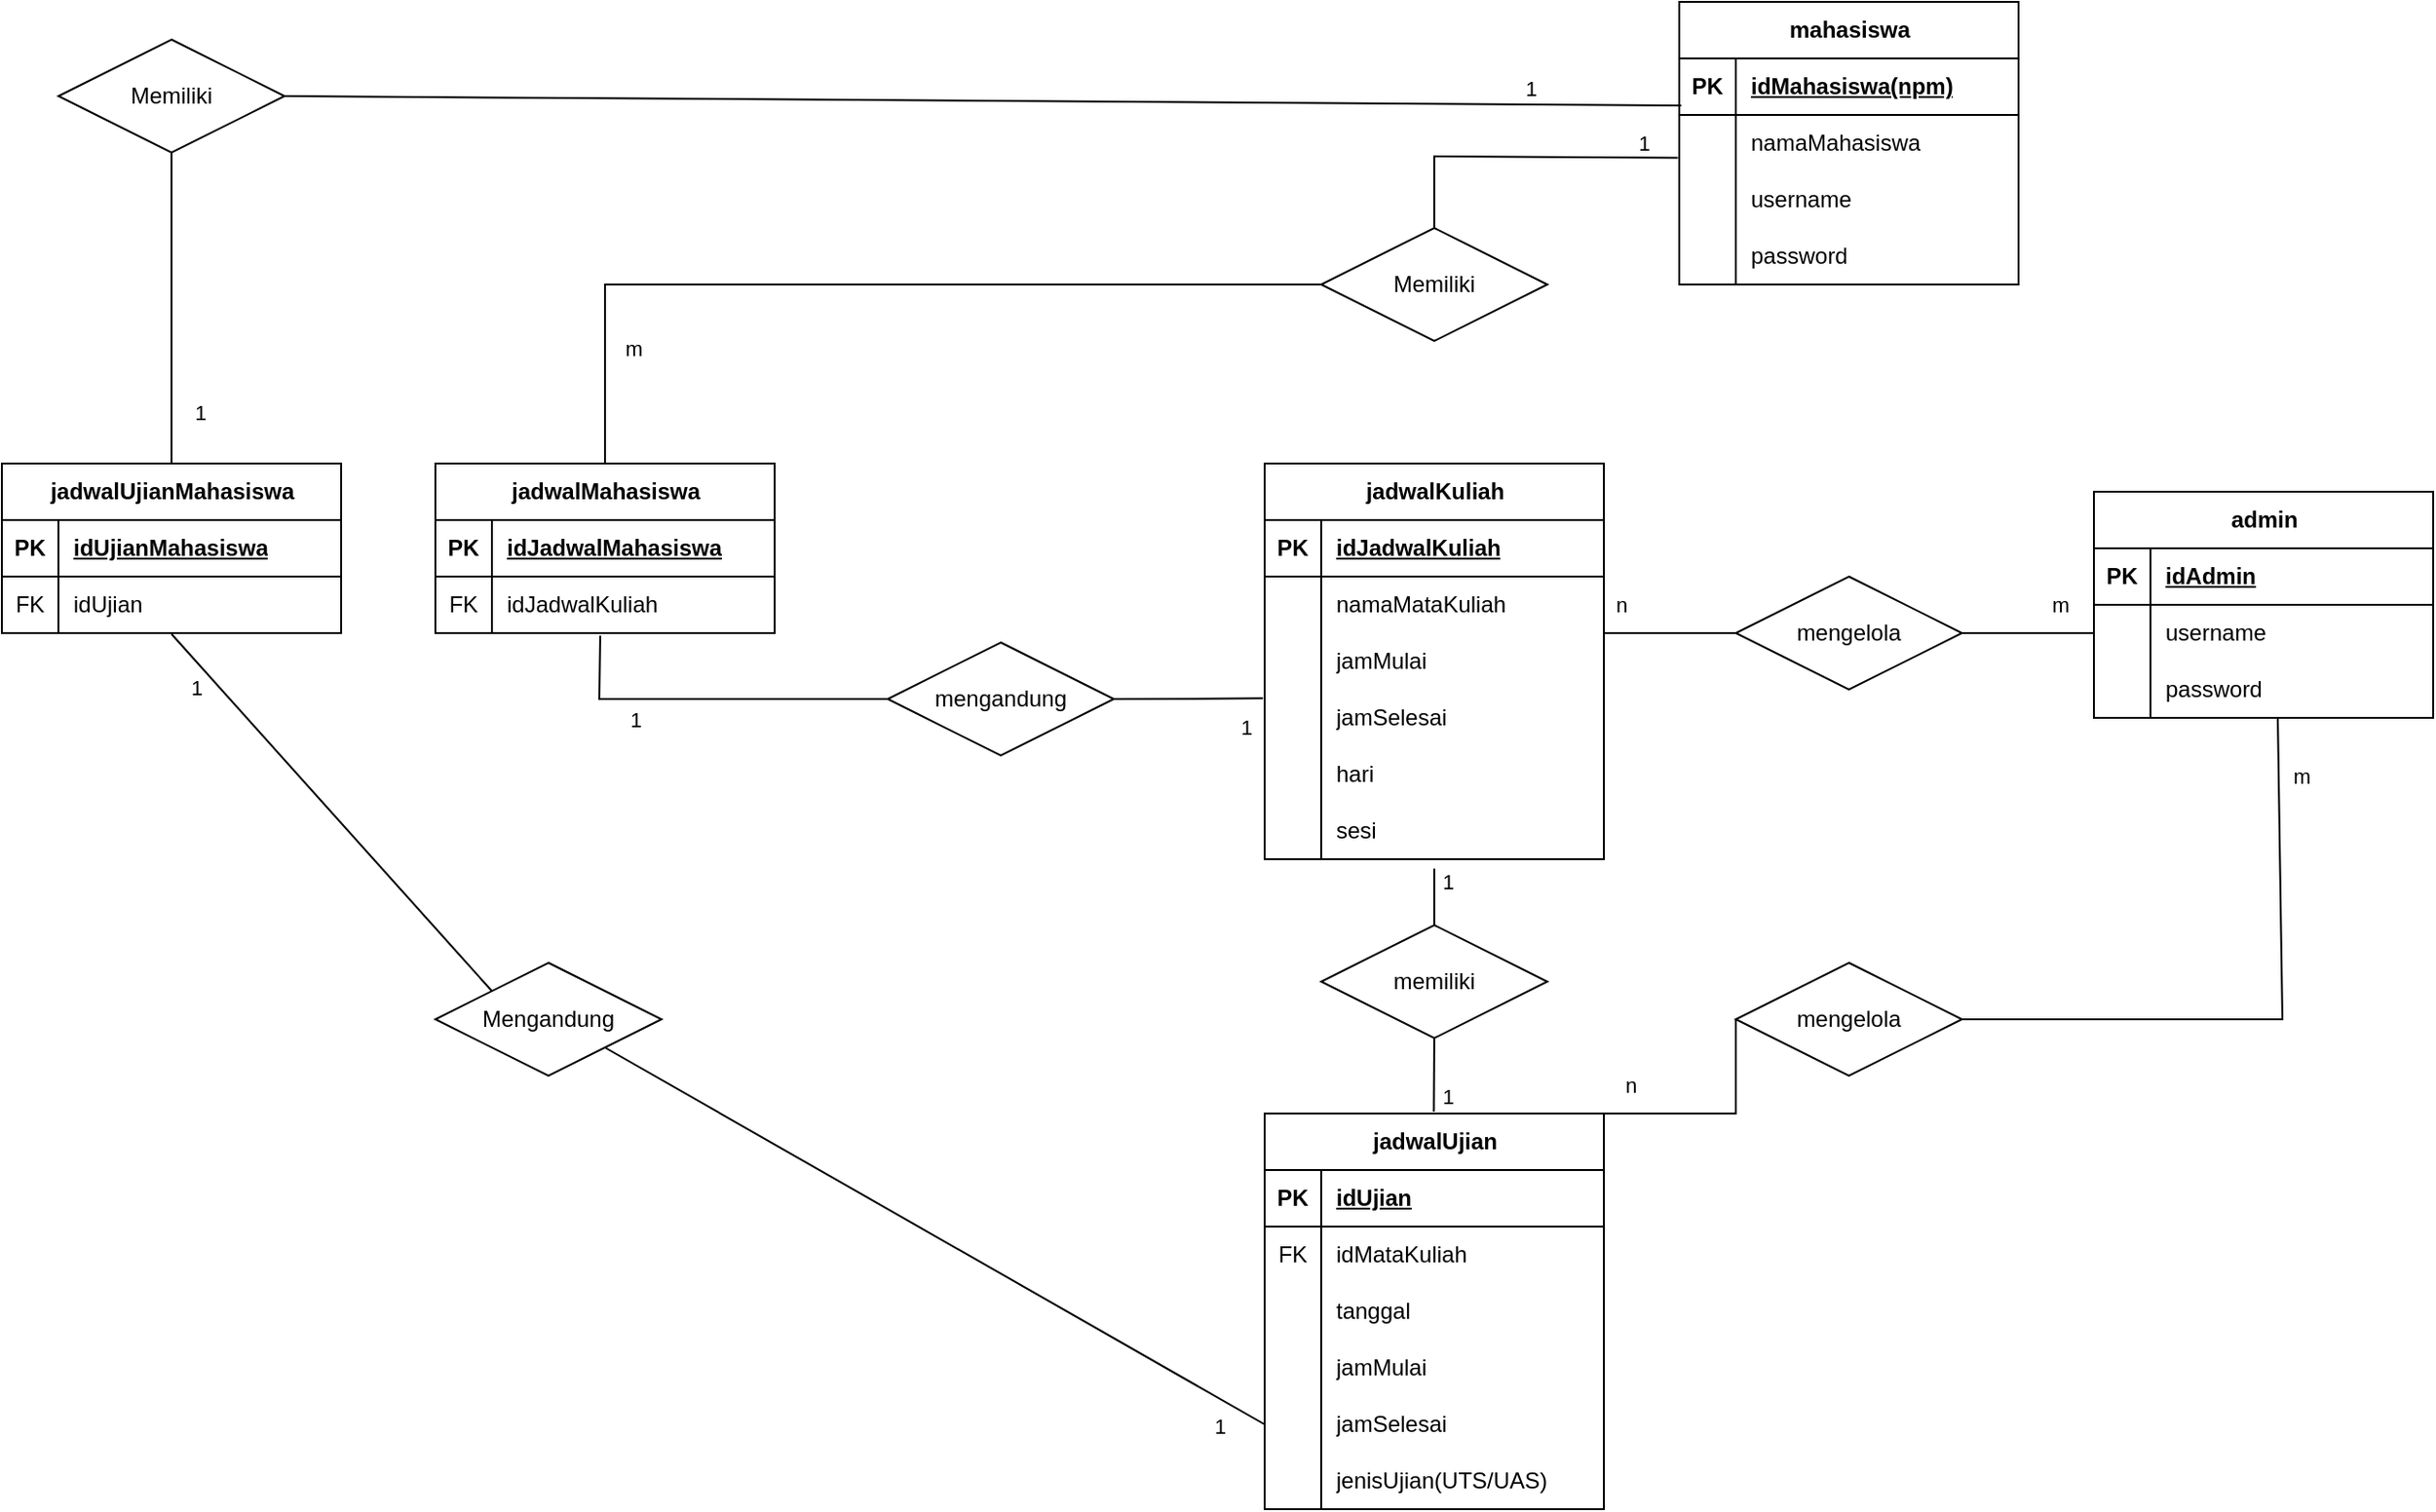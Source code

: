 <mxfile version="22.1.5" type="device">
  <diagram id="R2lEEEUBdFMjLlhIrx00" name="Page-1">
    <mxGraphModel dx="2284" dy="1882" grid="1" gridSize="10" guides="1" tooltips="1" connect="1" arrows="1" fold="1" page="1" pageScale="1" pageWidth="850" pageHeight="1100" math="0" shadow="0" extFonts="Permanent Marker^https://fonts.googleapis.com/css?family=Permanent+Marker">
      <root>
        <mxCell id="0" />
        <mxCell id="1" parent="0" />
        <mxCell id="jP7udpV0xW4ac02a_OzL-17" value="jadwalKuliah" style="shape=table;startSize=30;container=1;collapsible=1;childLayout=tableLayout;fixedRows=1;rowLines=0;fontStyle=1;align=center;resizeLast=1;html=1;" parent="1" vertex="1">
          <mxGeometry x="40" y="165" width="180" height="210" as="geometry" />
        </mxCell>
        <mxCell id="jP7udpV0xW4ac02a_OzL-18" value="" style="shape=tableRow;horizontal=0;startSize=0;swimlaneHead=0;swimlaneBody=0;fillColor=none;collapsible=0;dropTarget=0;points=[[0,0.5],[1,0.5]];portConstraint=eastwest;top=0;left=0;right=0;bottom=1;" parent="jP7udpV0xW4ac02a_OzL-17" vertex="1">
          <mxGeometry y="30" width="180" height="30" as="geometry" />
        </mxCell>
        <mxCell id="jP7udpV0xW4ac02a_OzL-19" value="PK" style="shape=partialRectangle;connectable=0;fillColor=none;top=0;left=0;bottom=0;right=0;fontStyle=1;overflow=hidden;whiteSpace=wrap;html=1;" parent="jP7udpV0xW4ac02a_OzL-18" vertex="1">
          <mxGeometry width="30" height="30" as="geometry">
            <mxRectangle width="30" height="30" as="alternateBounds" />
          </mxGeometry>
        </mxCell>
        <mxCell id="jP7udpV0xW4ac02a_OzL-20" value="idJadwalKuliah" style="shape=partialRectangle;connectable=0;fillColor=none;top=0;left=0;bottom=0;right=0;align=left;spacingLeft=6;fontStyle=5;overflow=hidden;whiteSpace=wrap;html=1;" parent="jP7udpV0xW4ac02a_OzL-18" vertex="1">
          <mxGeometry x="30" width="150" height="30" as="geometry">
            <mxRectangle width="150" height="30" as="alternateBounds" />
          </mxGeometry>
        </mxCell>
        <mxCell id="jP7udpV0xW4ac02a_OzL-21" value="" style="shape=tableRow;horizontal=0;startSize=0;swimlaneHead=0;swimlaneBody=0;fillColor=none;collapsible=0;dropTarget=0;points=[[0,0.5],[1,0.5]];portConstraint=eastwest;top=0;left=0;right=0;bottom=0;" parent="jP7udpV0xW4ac02a_OzL-17" vertex="1">
          <mxGeometry y="60" width="180" height="30" as="geometry" />
        </mxCell>
        <mxCell id="jP7udpV0xW4ac02a_OzL-22" value="" style="shape=partialRectangle;connectable=0;fillColor=none;top=0;left=0;bottom=0;right=0;editable=1;overflow=hidden;whiteSpace=wrap;html=1;" parent="jP7udpV0xW4ac02a_OzL-21" vertex="1">
          <mxGeometry width="30" height="30" as="geometry">
            <mxRectangle width="30" height="30" as="alternateBounds" />
          </mxGeometry>
        </mxCell>
        <mxCell id="jP7udpV0xW4ac02a_OzL-23" value="namaMataKuliah" style="shape=partialRectangle;connectable=0;fillColor=none;top=0;left=0;bottom=0;right=0;align=left;spacingLeft=6;overflow=hidden;whiteSpace=wrap;html=1;" parent="jP7udpV0xW4ac02a_OzL-21" vertex="1">
          <mxGeometry x="30" width="150" height="30" as="geometry">
            <mxRectangle width="150" height="30" as="alternateBounds" />
          </mxGeometry>
        </mxCell>
        <mxCell id="lILJXdgEnYDI8Zi-3-hv-6" style="shape=tableRow;horizontal=0;startSize=0;swimlaneHead=0;swimlaneBody=0;fillColor=none;collapsible=0;dropTarget=0;points=[[0,0.5],[1,0.5]];portConstraint=eastwest;top=0;left=0;right=0;bottom=0;" parent="jP7udpV0xW4ac02a_OzL-17" vertex="1">
          <mxGeometry y="90" width="180" height="30" as="geometry" />
        </mxCell>
        <mxCell id="lILJXdgEnYDI8Zi-3-hv-7" style="shape=partialRectangle;connectable=0;fillColor=none;top=0;left=0;bottom=0;right=0;editable=1;overflow=hidden;whiteSpace=wrap;html=1;" parent="lILJXdgEnYDI8Zi-3-hv-6" vertex="1">
          <mxGeometry width="30" height="30" as="geometry">
            <mxRectangle width="30" height="30" as="alternateBounds" />
          </mxGeometry>
        </mxCell>
        <mxCell id="lILJXdgEnYDI8Zi-3-hv-8" value="jamMulai" style="shape=partialRectangle;connectable=0;fillColor=none;top=0;left=0;bottom=0;right=0;align=left;spacingLeft=6;overflow=hidden;whiteSpace=wrap;html=1;" parent="lILJXdgEnYDI8Zi-3-hv-6" vertex="1">
          <mxGeometry x="30" width="150" height="30" as="geometry">
            <mxRectangle width="150" height="30" as="alternateBounds" />
          </mxGeometry>
        </mxCell>
        <mxCell id="jP7udpV0xW4ac02a_OzL-24" value="" style="shape=tableRow;horizontal=0;startSize=0;swimlaneHead=0;swimlaneBody=0;fillColor=none;collapsible=0;dropTarget=0;points=[[0,0.5],[1,0.5]];portConstraint=eastwest;top=0;left=0;right=0;bottom=0;" parent="jP7udpV0xW4ac02a_OzL-17" vertex="1">
          <mxGeometry y="120" width="180" height="30" as="geometry" />
        </mxCell>
        <mxCell id="jP7udpV0xW4ac02a_OzL-25" value="" style="shape=partialRectangle;connectable=0;fillColor=none;top=0;left=0;bottom=0;right=0;editable=1;overflow=hidden;whiteSpace=wrap;html=1;" parent="jP7udpV0xW4ac02a_OzL-24" vertex="1">
          <mxGeometry width="30" height="30" as="geometry">
            <mxRectangle width="30" height="30" as="alternateBounds" />
          </mxGeometry>
        </mxCell>
        <mxCell id="jP7udpV0xW4ac02a_OzL-26" value="jamSelesai" style="shape=partialRectangle;connectable=0;fillColor=none;top=0;left=0;bottom=0;right=0;align=left;spacingLeft=6;overflow=hidden;whiteSpace=wrap;html=1;" parent="jP7udpV0xW4ac02a_OzL-24" vertex="1">
          <mxGeometry x="30" width="150" height="30" as="geometry">
            <mxRectangle width="150" height="30" as="alternateBounds" />
          </mxGeometry>
        </mxCell>
        <mxCell id="jP7udpV0xW4ac02a_OzL-27" value="" style="shape=tableRow;horizontal=0;startSize=0;swimlaneHead=0;swimlaneBody=0;fillColor=none;collapsible=0;dropTarget=0;points=[[0,0.5],[1,0.5]];portConstraint=eastwest;top=0;left=0;right=0;bottom=0;" parent="jP7udpV0xW4ac02a_OzL-17" vertex="1">
          <mxGeometry y="150" width="180" height="30" as="geometry" />
        </mxCell>
        <mxCell id="jP7udpV0xW4ac02a_OzL-28" value="" style="shape=partialRectangle;connectable=0;fillColor=none;top=0;left=0;bottom=0;right=0;editable=1;overflow=hidden;whiteSpace=wrap;html=1;" parent="jP7udpV0xW4ac02a_OzL-27" vertex="1">
          <mxGeometry width="30" height="30" as="geometry">
            <mxRectangle width="30" height="30" as="alternateBounds" />
          </mxGeometry>
        </mxCell>
        <mxCell id="jP7udpV0xW4ac02a_OzL-29" value="hari" style="shape=partialRectangle;connectable=0;fillColor=none;top=0;left=0;bottom=0;right=0;align=left;spacingLeft=6;overflow=hidden;whiteSpace=wrap;html=1;" parent="jP7udpV0xW4ac02a_OzL-27" vertex="1">
          <mxGeometry x="30" width="150" height="30" as="geometry">
            <mxRectangle width="150" height="30" as="alternateBounds" />
          </mxGeometry>
        </mxCell>
        <mxCell id="jP7udpV0xW4ac02a_OzL-30" style="shape=tableRow;horizontal=0;startSize=0;swimlaneHead=0;swimlaneBody=0;fillColor=none;collapsible=0;dropTarget=0;points=[[0,0.5],[1,0.5]];portConstraint=eastwest;top=0;left=0;right=0;bottom=0;" parent="jP7udpV0xW4ac02a_OzL-17" vertex="1">
          <mxGeometry y="180" width="180" height="30" as="geometry" />
        </mxCell>
        <mxCell id="jP7udpV0xW4ac02a_OzL-31" style="shape=partialRectangle;connectable=0;fillColor=none;top=0;left=0;bottom=0;right=0;editable=1;overflow=hidden;whiteSpace=wrap;html=1;" parent="jP7udpV0xW4ac02a_OzL-30" vertex="1">
          <mxGeometry width="30" height="30" as="geometry">
            <mxRectangle width="30" height="30" as="alternateBounds" />
          </mxGeometry>
        </mxCell>
        <mxCell id="jP7udpV0xW4ac02a_OzL-32" value="sesi" style="shape=partialRectangle;connectable=0;fillColor=none;top=0;left=0;bottom=0;right=0;align=left;spacingLeft=6;overflow=hidden;whiteSpace=wrap;html=1;" parent="jP7udpV0xW4ac02a_OzL-30" vertex="1">
          <mxGeometry x="30" width="150" height="30" as="geometry">
            <mxRectangle width="150" height="30" as="alternateBounds" />
          </mxGeometry>
        </mxCell>
        <mxCell id="jP7udpV0xW4ac02a_OzL-33" value="jadwalUjian" style="shape=table;startSize=30;container=1;collapsible=1;childLayout=tableLayout;fixedRows=1;rowLines=0;fontStyle=1;align=center;resizeLast=1;html=1;" parent="1" vertex="1">
          <mxGeometry x="40" y="510" width="180" height="210" as="geometry" />
        </mxCell>
        <mxCell id="jP7udpV0xW4ac02a_OzL-34" value="" style="shape=tableRow;horizontal=0;startSize=0;swimlaneHead=0;swimlaneBody=0;fillColor=none;collapsible=0;dropTarget=0;points=[[0,0.5],[1,0.5]];portConstraint=eastwest;top=0;left=0;right=0;bottom=1;" parent="jP7udpV0xW4ac02a_OzL-33" vertex="1">
          <mxGeometry y="30" width="180" height="30" as="geometry" />
        </mxCell>
        <mxCell id="jP7udpV0xW4ac02a_OzL-35" value="PK" style="shape=partialRectangle;connectable=0;fillColor=none;top=0;left=0;bottom=0;right=0;fontStyle=1;overflow=hidden;whiteSpace=wrap;html=1;" parent="jP7udpV0xW4ac02a_OzL-34" vertex="1">
          <mxGeometry width="30" height="30" as="geometry">
            <mxRectangle width="30" height="30" as="alternateBounds" />
          </mxGeometry>
        </mxCell>
        <mxCell id="jP7udpV0xW4ac02a_OzL-36" value="idUjian" style="shape=partialRectangle;connectable=0;fillColor=none;top=0;left=0;bottom=0;right=0;align=left;spacingLeft=6;fontStyle=5;overflow=hidden;whiteSpace=wrap;html=1;" parent="jP7udpV0xW4ac02a_OzL-34" vertex="1">
          <mxGeometry x="30" width="150" height="30" as="geometry">
            <mxRectangle width="150" height="30" as="alternateBounds" />
          </mxGeometry>
        </mxCell>
        <mxCell id="jP7udpV0xW4ac02a_OzL-37" value="" style="shape=tableRow;horizontal=0;startSize=0;swimlaneHead=0;swimlaneBody=0;fillColor=none;collapsible=0;dropTarget=0;points=[[0,0.5],[1,0.5]];portConstraint=eastwest;top=0;left=0;right=0;bottom=0;" parent="jP7udpV0xW4ac02a_OzL-33" vertex="1">
          <mxGeometry y="60" width="180" height="30" as="geometry" />
        </mxCell>
        <mxCell id="jP7udpV0xW4ac02a_OzL-38" value="FK" style="shape=partialRectangle;connectable=0;fillColor=none;top=0;left=0;bottom=0;right=0;editable=1;overflow=hidden;whiteSpace=wrap;html=1;" parent="jP7udpV0xW4ac02a_OzL-37" vertex="1">
          <mxGeometry width="30" height="30" as="geometry">
            <mxRectangle width="30" height="30" as="alternateBounds" />
          </mxGeometry>
        </mxCell>
        <mxCell id="jP7udpV0xW4ac02a_OzL-39" value="idMataKuliah" style="shape=partialRectangle;connectable=0;fillColor=none;top=0;left=0;bottom=0;right=0;align=left;spacingLeft=6;overflow=hidden;whiteSpace=wrap;html=1;" parent="jP7udpV0xW4ac02a_OzL-37" vertex="1">
          <mxGeometry x="30" width="150" height="30" as="geometry">
            <mxRectangle width="150" height="30" as="alternateBounds" />
          </mxGeometry>
        </mxCell>
        <mxCell id="jP7udpV0xW4ac02a_OzL-40" value="" style="shape=tableRow;horizontal=0;startSize=0;swimlaneHead=0;swimlaneBody=0;fillColor=none;collapsible=0;dropTarget=0;points=[[0,0.5],[1,0.5]];portConstraint=eastwest;top=0;left=0;right=0;bottom=0;" parent="jP7udpV0xW4ac02a_OzL-33" vertex="1">
          <mxGeometry y="90" width="180" height="30" as="geometry" />
        </mxCell>
        <mxCell id="jP7udpV0xW4ac02a_OzL-41" value="" style="shape=partialRectangle;connectable=0;fillColor=none;top=0;left=0;bottom=0;right=0;editable=1;overflow=hidden;whiteSpace=wrap;html=1;" parent="jP7udpV0xW4ac02a_OzL-40" vertex="1">
          <mxGeometry width="30" height="30" as="geometry">
            <mxRectangle width="30" height="30" as="alternateBounds" />
          </mxGeometry>
        </mxCell>
        <mxCell id="jP7udpV0xW4ac02a_OzL-42" value="tanggal" style="shape=partialRectangle;connectable=0;fillColor=none;top=0;left=0;bottom=0;right=0;align=left;spacingLeft=6;overflow=hidden;whiteSpace=wrap;html=1;" parent="jP7udpV0xW4ac02a_OzL-40" vertex="1">
          <mxGeometry x="30" width="150" height="30" as="geometry">
            <mxRectangle width="150" height="30" as="alternateBounds" />
          </mxGeometry>
        </mxCell>
        <mxCell id="jP7udpV0xW4ac02a_OzL-43" value="" style="shape=tableRow;horizontal=0;startSize=0;swimlaneHead=0;swimlaneBody=0;fillColor=none;collapsible=0;dropTarget=0;points=[[0,0.5],[1,0.5]];portConstraint=eastwest;top=0;left=0;right=0;bottom=0;" parent="jP7udpV0xW4ac02a_OzL-33" vertex="1">
          <mxGeometry y="120" width="180" height="30" as="geometry" />
        </mxCell>
        <mxCell id="jP7udpV0xW4ac02a_OzL-44" value="" style="shape=partialRectangle;connectable=0;fillColor=none;top=0;left=0;bottom=0;right=0;editable=1;overflow=hidden;whiteSpace=wrap;html=1;" parent="jP7udpV0xW4ac02a_OzL-43" vertex="1">
          <mxGeometry width="30" height="30" as="geometry">
            <mxRectangle width="30" height="30" as="alternateBounds" />
          </mxGeometry>
        </mxCell>
        <mxCell id="jP7udpV0xW4ac02a_OzL-45" value="jamMulai" style="shape=partialRectangle;connectable=0;fillColor=none;top=0;left=0;bottom=0;right=0;align=left;spacingLeft=6;overflow=hidden;whiteSpace=wrap;html=1;" parent="jP7udpV0xW4ac02a_OzL-43" vertex="1">
          <mxGeometry x="30" width="150" height="30" as="geometry">
            <mxRectangle width="150" height="30" as="alternateBounds" />
          </mxGeometry>
        </mxCell>
        <mxCell id="jP7udpV0xW4ac02a_OzL-46" style="shape=tableRow;horizontal=0;startSize=0;swimlaneHead=0;swimlaneBody=0;fillColor=none;collapsible=0;dropTarget=0;points=[[0,0.5],[1,0.5]];portConstraint=eastwest;top=0;left=0;right=0;bottom=0;" parent="jP7udpV0xW4ac02a_OzL-33" vertex="1">
          <mxGeometry y="150" width="180" height="30" as="geometry" />
        </mxCell>
        <mxCell id="jP7udpV0xW4ac02a_OzL-47" style="shape=partialRectangle;connectable=0;fillColor=none;top=0;left=0;bottom=0;right=0;editable=1;overflow=hidden;whiteSpace=wrap;html=1;" parent="jP7udpV0xW4ac02a_OzL-46" vertex="1">
          <mxGeometry width="30" height="30" as="geometry">
            <mxRectangle width="30" height="30" as="alternateBounds" />
          </mxGeometry>
        </mxCell>
        <mxCell id="jP7udpV0xW4ac02a_OzL-48" value="jamSelesai" style="shape=partialRectangle;connectable=0;fillColor=none;top=0;left=0;bottom=0;right=0;align=left;spacingLeft=6;overflow=hidden;whiteSpace=wrap;html=1;" parent="jP7udpV0xW4ac02a_OzL-46" vertex="1">
          <mxGeometry x="30" width="150" height="30" as="geometry">
            <mxRectangle width="150" height="30" as="alternateBounds" />
          </mxGeometry>
        </mxCell>
        <mxCell id="jP7udpV0xW4ac02a_OzL-65" style="shape=tableRow;horizontal=0;startSize=0;swimlaneHead=0;swimlaneBody=0;fillColor=none;collapsible=0;dropTarget=0;points=[[0,0.5],[1,0.5]];portConstraint=eastwest;top=0;left=0;right=0;bottom=0;" parent="jP7udpV0xW4ac02a_OzL-33" vertex="1">
          <mxGeometry y="180" width="180" height="30" as="geometry" />
        </mxCell>
        <mxCell id="jP7udpV0xW4ac02a_OzL-66" style="shape=partialRectangle;connectable=0;fillColor=none;top=0;left=0;bottom=0;right=0;editable=1;overflow=hidden;whiteSpace=wrap;html=1;" parent="jP7udpV0xW4ac02a_OzL-65" vertex="1">
          <mxGeometry width="30" height="30" as="geometry">
            <mxRectangle width="30" height="30" as="alternateBounds" />
          </mxGeometry>
        </mxCell>
        <mxCell id="jP7udpV0xW4ac02a_OzL-67" value="jenisUjian(UTS/UAS)" style="shape=partialRectangle;connectable=0;fillColor=none;top=0;left=0;bottom=0;right=0;align=left;spacingLeft=6;overflow=hidden;whiteSpace=wrap;html=1;" parent="jP7udpV0xW4ac02a_OzL-65" vertex="1">
          <mxGeometry x="30" width="150" height="30" as="geometry">
            <mxRectangle width="150" height="30" as="alternateBounds" />
          </mxGeometry>
        </mxCell>
        <mxCell id="jP7udpV0xW4ac02a_OzL-60" value="memiliki" style="shape=rhombus;perimeter=rhombusPerimeter;whiteSpace=wrap;html=1;align=center;" parent="1" vertex="1">
          <mxGeometry x="70" y="410" width="120" height="60" as="geometry" />
        </mxCell>
        <mxCell id="jP7udpV0xW4ac02a_OzL-61" value="" style="endArrow=none;html=1;rounded=0;entryX=0.5;entryY=0;entryDx=0;entryDy=0;" parent="1" target="jP7udpV0xW4ac02a_OzL-60" edge="1">
          <mxGeometry relative="1" as="geometry">
            <mxPoint x="130" y="380" as="sourcePoint" />
            <mxPoint x="300" y="260" as="targetPoint" />
          </mxGeometry>
        </mxCell>
        <mxCell id="jP7udpV0xW4ac02a_OzL-62" value="1" style="edgeLabel;html=1;align=center;verticalAlign=middle;resizable=0;points=[];" parent="jP7udpV0xW4ac02a_OzL-61" vertex="1" connectable="0">
          <mxGeometry x="-0.828" y="1" relative="1" as="geometry">
            <mxPoint x="6" y="4" as="offset" />
          </mxGeometry>
        </mxCell>
        <mxCell id="jP7udpV0xW4ac02a_OzL-63" value="" style="endArrow=none;html=1;rounded=0;entryX=0.5;entryY=0;entryDx=0;entryDy=0;exitX=0.5;exitY=1;exitDx=0;exitDy=0;" parent="1" source="jP7udpV0xW4ac02a_OzL-60" edge="1">
          <mxGeometry relative="1" as="geometry">
            <mxPoint x="130" y="460" as="sourcePoint" />
            <mxPoint x="129.76" y="509" as="targetPoint" />
          </mxGeometry>
        </mxCell>
        <mxCell id="jP7udpV0xW4ac02a_OzL-64" value="1" style="edgeLabel;html=1;align=center;verticalAlign=middle;resizable=0;points=[];" parent="jP7udpV0xW4ac02a_OzL-63" vertex="1" connectable="0">
          <mxGeometry x="-0.828" y="1" relative="1" as="geometry">
            <mxPoint x="6" y="27" as="offset" />
          </mxGeometry>
        </mxCell>
        <mxCell id="jP7udpV0xW4ac02a_OzL-68" value="mahasiswa" style="shape=table;startSize=30;container=1;collapsible=1;childLayout=tableLayout;fixedRows=1;rowLines=0;fontStyle=1;align=center;resizeLast=1;html=1;" parent="1" vertex="1">
          <mxGeometry x="260" y="-80" width="180" height="150" as="geometry" />
        </mxCell>
        <mxCell id="jP7udpV0xW4ac02a_OzL-69" value="" style="shape=tableRow;horizontal=0;startSize=0;swimlaneHead=0;swimlaneBody=0;fillColor=none;collapsible=0;dropTarget=0;points=[[0,0.5],[1,0.5]];portConstraint=eastwest;top=0;left=0;right=0;bottom=1;" parent="jP7udpV0xW4ac02a_OzL-68" vertex="1">
          <mxGeometry y="30" width="180" height="30" as="geometry" />
        </mxCell>
        <mxCell id="jP7udpV0xW4ac02a_OzL-70" value="PK" style="shape=partialRectangle;connectable=0;fillColor=none;top=0;left=0;bottom=0;right=0;fontStyle=1;overflow=hidden;whiteSpace=wrap;html=1;" parent="jP7udpV0xW4ac02a_OzL-69" vertex="1">
          <mxGeometry width="30" height="30" as="geometry">
            <mxRectangle width="30" height="30" as="alternateBounds" />
          </mxGeometry>
        </mxCell>
        <mxCell id="jP7udpV0xW4ac02a_OzL-71" value="idMahasiswa(npm)" style="shape=partialRectangle;connectable=0;fillColor=none;top=0;left=0;bottom=0;right=0;align=left;spacingLeft=6;fontStyle=5;overflow=hidden;whiteSpace=wrap;html=1;" parent="jP7udpV0xW4ac02a_OzL-69" vertex="1">
          <mxGeometry x="30" width="150" height="30" as="geometry">
            <mxRectangle width="150" height="30" as="alternateBounds" />
          </mxGeometry>
        </mxCell>
        <mxCell id="jP7udpV0xW4ac02a_OzL-72" value="" style="shape=tableRow;horizontal=0;startSize=0;swimlaneHead=0;swimlaneBody=0;fillColor=none;collapsible=0;dropTarget=0;points=[[0,0.5],[1,0.5]];portConstraint=eastwest;top=0;left=0;right=0;bottom=0;" parent="jP7udpV0xW4ac02a_OzL-68" vertex="1">
          <mxGeometry y="60" width="180" height="30" as="geometry" />
        </mxCell>
        <mxCell id="jP7udpV0xW4ac02a_OzL-73" value="" style="shape=partialRectangle;connectable=0;fillColor=none;top=0;left=0;bottom=0;right=0;editable=1;overflow=hidden;whiteSpace=wrap;html=1;" parent="jP7udpV0xW4ac02a_OzL-72" vertex="1">
          <mxGeometry width="30" height="30" as="geometry">
            <mxRectangle width="30" height="30" as="alternateBounds" />
          </mxGeometry>
        </mxCell>
        <mxCell id="jP7udpV0xW4ac02a_OzL-74" value="namaMahasiswa" style="shape=partialRectangle;connectable=0;fillColor=none;top=0;left=0;bottom=0;right=0;align=left;spacingLeft=6;overflow=hidden;whiteSpace=wrap;html=1;" parent="jP7udpV0xW4ac02a_OzL-72" vertex="1">
          <mxGeometry x="30" width="150" height="30" as="geometry">
            <mxRectangle width="150" height="30" as="alternateBounds" />
          </mxGeometry>
        </mxCell>
        <mxCell id="jP7udpV0xW4ac02a_OzL-75" value="" style="shape=tableRow;horizontal=0;startSize=0;swimlaneHead=0;swimlaneBody=0;fillColor=none;collapsible=0;dropTarget=0;points=[[0,0.5],[1,0.5]];portConstraint=eastwest;top=0;left=0;right=0;bottom=0;" parent="jP7udpV0xW4ac02a_OzL-68" vertex="1">
          <mxGeometry y="90" width="180" height="30" as="geometry" />
        </mxCell>
        <mxCell id="jP7udpV0xW4ac02a_OzL-76" value="" style="shape=partialRectangle;connectable=0;fillColor=none;top=0;left=0;bottom=0;right=0;editable=1;overflow=hidden;whiteSpace=wrap;html=1;" parent="jP7udpV0xW4ac02a_OzL-75" vertex="1">
          <mxGeometry width="30" height="30" as="geometry">
            <mxRectangle width="30" height="30" as="alternateBounds" />
          </mxGeometry>
        </mxCell>
        <mxCell id="jP7udpV0xW4ac02a_OzL-77" value="username" style="shape=partialRectangle;connectable=0;fillColor=none;top=0;left=0;bottom=0;right=0;align=left;spacingLeft=6;overflow=hidden;whiteSpace=wrap;html=1;" parent="jP7udpV0xW4ac02a_OzL-75" vertex="1">
          <mxGeometry x="30" width="150" height="30" as="geometry">
            <mxRectangle width="150" height="30" as="alternateBounds" />
          </mxGeometry>
        </mxCell>
        <mxCell id="jP7udpV0xW4ac02a_OzL-78" value="" style="shape=tableRow;horizontal=0;startSize=0;swimlaneHead=0;swimlaneBody=0;fillColor=none;collapsible=0;dropTarget=0;points=[[0,0.5],[1,0.5]];portConstraint=eastwest;top=0;left=0;right=0;bottom=0;" parent="jP7udpV0xW4ac02a_OzL-68" vertex="1">
          <mxGeometry y="120" width="180" height="30" as="geometry" />
        </mxCell>
        <mxCell id="jP7udpV0xW4ac02a_OzL-79" value="" style="shape=partialRectangle;connectable=0;fillColor=none;top=0;left=0;bottom=0;right=0;editable=1;overflow=hidden;whiteSpace=wrap;html=1;" parent="jP7udpV0xW4ac02a_OzL-78" vertex="1">
          <mxGeometry width="30" height="30" as="geometry">
            <mxRectangle width="30" height="30" as="alternateBounds" />
          </mxGeometry>
        </mxCell>
        <mxCell id="jP7udpV0xW4ac02a_OzL-80" value="password" style="shape=partialRectangle;connectable=0;fillColor=none;top=0;left=0;bottom=0;right=0;align=left;spacingLeft=6;overflow=hidden;whiteSpace=wrap;html=1;" parent="jP7udpV0xW4ac02a_OzL-78" vertex="1">
          <mxGeometry x="30" width="150" height="30" as="geometry">
            <mxRectangle width="150" height="30" as="alternateBounds" />
          </mxGeometry>
        </mxCell>
        <mxCell id="jP7udpV0xW4ac02a_OzL-81" value="Memiliki" style="shape=rhombus;perimeter=rhombusPerimeter;whiteSpace=wrap;html=1;align=center;" parent="1" vertex="1">
          <mxGeometry x="70" y="40" width="120" height="60" as="geometry" />
        </mxCell>
        <mxCell id="jP7udpV0xW4ac02a_OzL-82" value="" style="endArrow=none;html=1;rounded=0;exitX=0.5;exitY=0;exitDx=0;exitDy=0;entryX=-0.004;entryY=0.757;entryDx=0;entryDy=0;entryPerimeter=0;" parent="1" source="jP7udpV0xW4ac02a_OzL-81" target="jP7udpV0xW4ac02a_OzL-72" edge="1">
          <mxGeometry relative="1" as="geometry">
            <mxPoint x="120" as="sourcePoint" />
            <mxPoint x="280" as="targetPoint" />
            <Array as="points">
              <mxPoint x="130" y="2" />
            </Array>
          </mxGeometry>
        </mxCell>
        <mxCell id="jP7udpV0xW4ac02a_OzL-83" value="1" style="edgeLabel;html=1;align=center;verticalAlign=middle;resizable=0;points=[];" parent="jP7udpV0xW4ac02a_OzL-82" vertex="1" connectable="0">
          <mxGeometry x="0.774" y="2" relative="1" as="geometry">
            <mxPoint y="-6" as="offset" />
          </mxGeometry>
        </mxCell>
        <mxCell id="jP7udpV0xW4ac02a_OzL-84" value="" style="endArrow=none;html=1;rounded=0;exitX=0;exitY=0.5;exitDx=0;exitDy=0;entryX=0.5;entryY=0;entryDx=0;entryDy=0;" parent="1" source="jP7udpV0xW4ac02a_OzL-81" target="lILJXdgEnYDI8Zi-3-hv-9" edge="1">
          <mxGeometry relative="1" as="geometry">
            <mxPoint x="200" y="130" as="sourcePoint" />
            <mxPoint x="130" y="150" as="targetPoint" />
            <Array as="points">
              <mxPoint x="-310" y="70" />
            </Array>
          </mxGeometry>
        </mxCell>
        <mxCell id="jP7udpV0xW4ac02a_OzL-85" value="m" style="edgeLabel;html=1;align=center;verticalAlign=middle;resizable=0;points=[];" parent="jP7udpV0xW4ac02a_OzL-84" vertex="1" connectable="0">
          <mxGeometry x="0.782" relative="1" as="geometry">
            <mxPoint x="15" y="-9" as="offset" />
          </mxGeometry>
        </mxCell>
        <mxCell id="jP7udpV0xW4ac02a_OzL-105" value="admin" style="shape=table;startSize=30;container=1;collapsible=1;childLayout=tableLayout;fixedRows=1;rowLines=0;fontStyle=1;align=center;resizeLast=1;html=1;" parent="1" vertex="1">
          <mxGeometry x="480" y="180" width="180" height="120" as="geometry" />
        </mxCell>
        <mxCell id="jP7udpV0xW4ac02a_OzL-106" value="" style="shape=tableRow;horizontal=0;startSize=0;swimlaneHead=0;swimlaneBody=0;fillColor=none;collapsible=0;dropTarget=0;points=[[0,0.5],[1,0.5]];portConstraint=eastwest;top=0;left=0;right=0;bottom=1;" parent="jP7udpV0xW4ac02a_OzL-105" vertex="1">
          <mxGeometry y="30" width="180" height="30" as="geometry" />
        </mxCell>
        <mxCell id="jP7udpV0xW4ac02a_OzL-107" value="PK" style="shape=partialRectangle;connectable=0;fillColor=none;top=0;left=0;bottom=0;right=0;fontStyle=1;overflow=hidden;whiteSpace=wrap;html=1;" parent="jP7udpV0xW4ac02a_OzL-106" vertex="1">
          <mxGeometry width="30" height="30" as="geometry">
            <mxRectangle width="30" height="30" as="alternateBounds" />
          </mxGeometry>
        </mxCell>
        <mxCell id="jP7udpV0xW4ac02a_OzL-108" value="idAdmin" style="shape=partialRectangle;connectable=0;fillColor=none;top=0;left=0;bottom=0;right=0;align=left;spacingLeft=6;fontStyle=5;overflow=hidden;whiteSpace=wrap;html=1;" parent="jP7udpV0xW4ac02a_OzL-106" vertex="1">
          <mxGeometry x="30" width="150" height="30" as="geometry">
            <mxRectangle width="150" height="30" as="alternateBounds" />
          </mxGeometry>
        </mxCell>
        <mxCell id="jP7udpV0xW4ac02a_OzL-109" value="" style="shape=tableRow;horizontal=0;startSize=0;swimlaneHead=0;swimlaneBody=0;fillColor=none;collapsible=0;dropTarget=0;points=[[0,0.5],[1,0.5]];portConstraint=eastwest;top=0;left=0;right=0;bottom=0;" parent="jP7udpV0xW4ac02a_OzL-105" vertex="1">
          <mxGeometry y="60" width="180" height="30" as="geometry" />
        </mxCell>
        <mxCell id="jP7udpV0xW4ac02a_OzL-110" value="" style="shape=partialRectangle;connectable=0;fillColor=none;top=0;left=0;bottom=0;right=0;editable=1;overflow=hidden;whiteSpace=wrap;html=1;" parent="jP7udpV0xW4ac02a_OzL-109" vertex="1">
          <mxGeometry width="30" height="30" as="geometry">
            <mxRectangle width="30" height="30" as="alternateBounds" />
          </mxGeometry>
        </mxCell>
        <mxCell id="jP7udpV0xW4ac02a_OzL-111" value="username&lt;br&gt;" style="shape=partialRectangle;connectable=0;fillColor=none;top=0;left=0;bottom=0;right=0;align=left;spacingLeft=6;overflow=hidden;whiteSpace=wrap;html=1;" parent="jP7udpV0xW4ac02a_OzL-109" vertex="1">
          <mxGeometry x="30" width="150" height="30" as="geometry">
            <mxRectangle width="150" height="30" as="alternateBounds" />
          </mxGeometry>
        </mxCell>
        <mxCell id="jP7udpV0xW4ac02a_OzL-112" value="" style="shape=tableRow;horizontal=0;startSize=0;swimlaneHead=0;swimlaneBody=0;fillColor=none;collapsible=0;dropTarget=0;points=[[0,0.5],[1,0.5]];portConstraint=eastwest;top=0;left=0;right=0;bottom=0;" parent="jP7udpV0xW4ac02a_OzL-105" vertex="1">
          <mxGeometry y="90" width="180" height="30" as="geometry" />
        </mxCell>
        <mxCell id="jP7udpV0xW4ac02a_OzL-113" value="" style="shape=partialRectangle;connectable=0;fillColor=none;top=0;left=0;bottom=0;right=0;editable=1;overflow=hidden;whiteSpace=wrap;html=1;" parent="jP7udpV0xW4ac02a_OzL-112" vertex="1">
          <mxGeometry width="30" height="30" as="geometry">
            <mxRectangle width="30" height="30" as="alternateBounds" />
          </mxGeometry>
        </mxCell>
        <mxCell id="jP7udpV0xW4ac02a_OzL-114" value="password" style="shape=partialRectangle;connectable=0;fillColor=none;top=0;left=0;bottom=0;right=0;align=left;spacingLeft=6;overflow=hidden;whiteSpace=wrap;html=1;" parent="jP7udpV0xW4ac02a_OzL-112" vertex="1">
          <mxGeometry x="30" width="150" height="30" as="geometry">
            <mxRectangle width="150" height="30" as="alternateBounds" />
          </mxGeometry>
        </mxCell>
        <mxCell id="jP7udpV0xW4ac02a_OzL-119" value="mengelola" style="shape=rhombus;perimeter=rhombusPerimeter;whiteSpace=wrap;html=1;align=center;" parent="1" vertex="1">
          <mxGeometry x="290" y="225" width="120" height="60" as="geometry" />
        </mxCell>
        <mxCell id="jP7udpV0xW4ac02a_OzL-121" value="" style="endArrow=none;html=1;rounded=0;exitX=1;exitY=0.5;exitDx=0;exitDy=0;entryX=0;entryY=0.5;entryDx=0;entryDy=0;" parent="1" source="jP7udpV0xW4ac02a_OzL-119" target="jP7udpV0xW4ac02a_OzL-109" edge="1">
          <mxGeometry relative="1" as="geometry">
            <mxPoint x="380" y="350" as="sourcePoint" />
            <mxPoint x="540" y="350" as="targetPoint" />
          </mxGeometry>
        </mxCell>
        <mxCell id="jP7udpV0xW4ac02a_OzL-122" value="m" style="edgeLabel;html=1;align=center;verticalAlign=middle;resizable=0;points=[];" parent="jP7udpV0xW4ac02a_OzL-121" vertex="1" connectable="0">
          <mxGeometry x="0.479" y="-2" relative="1" as="geometry">
            <mxPoint y="-17" as="offset" />
          </mxGeometry>
        </mxCell>
        <mxCell id="jP7udpV0xW4ac02a_OzL-123" value="" style="endArrow=none;html=1;rounded=0;entryX=0;entryY=0.5;entryDx=0;entryDy=0;exitX=0.998;exitY=-0.001;exitDx=0;exitDy=0;exitPerimeter=0;" parent="1" source="lILJXdgEnYDI8Zi-3-hv-6" target="jP7udpV0xW4ac02a_OzL-119" edge="1">
          <mxGeometry relative="1" as="geometry">
            <mxPoint x="250" y="270" as="sourcePoint" />
            <mxPoint x="540" y="360" as="targetPoint" />
          </mxGeometry>
        </mxCell>
        <mxCell id="jP7udpV0xW4ac02a_OzL-124" value="n" style="edgeLabel;html=1;align=center;verticalAlign=middle;resizable=0;points=[];" parent="jP7udpV0xW4ac02a_OzL-123" vertex="1" connectable="0">
          <mxGeometry x="-0.814" y="2" relative="1" as="geometry">
            <mxPoint x="3" y="-13" as="offset" />
          </mxGeometry>
        </mxCell>
        <mxCell id="lILJXdgEnYDI8Zi-3-hv-1" value="mengelola" style="shape=rhombus;perimeter=rhombusPerimeter;whiteSpace=wrap;html=1;align=center;" parent="1" vertex="1">
          <mxGeometry x="290" y="430" width="120" height="60" as="geometry" />
        </mxCell>
        <mxCell id="lILJXdgEnYDI8Zi-3-hv-2" value="" style="endArrow=none;html=1;rounded=0;exitX=1;exitY=0.5;exitDx=0;exitDy=0;entryX=0.542;entryY=1.017;entryDx=0;entryDy=0;entryPerimeter=0;" parent="1" source="lILJXdgEnYDI8Zi-3-hv-1" target="jP7udpV0xW4ac02a_OzL-112" edge="1">
          <mxGeometry relative="1" as="geometry">
            <mxPoint x="420" y="265" as="sourcePoint" />
            <mxPoint x="490" y="265" as="targetPoint" />
            <Array as="points">
              <mxPoint x="580" y="460" />
            </Array>
          </mxGeometry>
        </mxCell>
        <mxCell id="lILJXdgEnYDI8Zi-3-hv-3" value="m" style="edgeLabel;html=1;align=center;verticalAlign=middle;resizable=0;points=[];" parent="lILJXdgEnYDI8Zi-3-hv-2" vertex="1" connectable="0">
          <mxGeometry x="0.479" y="-2" relative="1" as="geometry">
            <mxPoint x="9" y="-56" as="offset" />
          </mxGeometry>
        </mxCell>
        <mxCell id="lILJXdgEnYDI8Zi-3-hv-4" value="" style="endArrow=none;html=1;rounded=0;exitX=1;exitY=0;exitDx=0;exitDy=0;entryX=0;entryY=0.5;entryDx=0;entryDy=0;" parent="1" source="jP7udpV0xW4ac02a_OzL-33" target="lILJXdgEnYDI8Zi-3-hv-1" edge="1">
          <mxGeometry relative="1" as="geometry">
            <mxPoint x="221" y="265" as="sourcePoint" />
            <mxPoint x="300" y="265" as="targetPoint" />
            <Array as="points">
              <mxPoint x="290" y="510" />
            </Array>
          </mxGeometry>
        </mxCell>
        <mxCell id="lILJXdgEnYDI8Zi-3-hv-5" value="n" style="edgeLabel;html=1;align=center;verticalAlign=middle;resizable=0;points=[];" parent="lILJXdgEnYDI8Zi-3-hv-4" vertex="1" connectable="0">
          <mxGeometry x="-0.814" y="2" relative="1" as="geometry">
            <mxPoint x="3" y="-13" as="offset" />
          </mxGeometry>
        </mxCell>
        <mxCell id="lILJXdgEnYDI8Zi-3-hv-9" value="jadwalMahasiswa" style="shape=table;startSize=30;container=1;collapsible=1;childLayout=tableLayout;fixedRows=1;rowLines=0;fontStyle=1;align=center;resizeLast=1;html=1;" parent="1" vertex="1">
          <mxGeometry x="-400" y="165" width="180" height="90" as="geometry" />
        </mxCell>
        <mxCell id="lILJXdgEnYDI8Zi-3-hv-10" value="" style="shape=tableRow;horizontal=0;startSize=0;swimlaneHead=0;swimlaneBody=0;fillColor=none;collapsible=0;dropTarget=0;points=[[0,0.5],[1,0.5]];portConstraint=eastwest;top=0;left=0;right=0;bottom=1;" parent="lILJXdgEnYDI8Zi-3-hv-9" vertex="1">
          <mxGeometry y="30" width="180" height="30" as="geometry" />
        </mxCell>
        <mxCell id="lILJXdgEnYDI8Zi-3-hv-11" value="PK" style="shape=partialRectangle;connectable=0;fillColor=none;top=0;left=0;bottom=0;right=0;fontStyle=1;overflow=hidden;whiteSpace=wrap;html=1;" parent="lILJXdgEnYDI8Zi-3-hv-10" vertex="1">
          <mxGeometry width="30" height="30" as="geometry">
            <mxRectangle width="30" height="30" as="alternateBounds" />
          </mxGeometry>
        </mxCell>
        <mxCell id="lILJXdgEnYDI8Zi-3-hv-12" value="idJadwalMahasiswa" style="shape=partialRectangle;connectable=0;fillColor=none;top=0;left=0;bottom=0;right=0;align=left;spacingLeft=6;fontStyle=5;overflow=hidden;whiteSpace=wrap;html=1;" parent="lILJXdgEnYDI8Zi-3-hv-10" vertex="1">
          <mxGeometry x="30" width="150" height="30" as="geometry">
            <mxRectangle width="150" height="30" as="alternateBounds" />
          </mxGeometry>
        </mxCell>
        <mxCell id="lILJXdgEnYDI8Zi-3-hv-44" style="shape=tableRow;horizontal=0;startSize=0;swimlaneHead=0;swimlaneBody=0;fillColor=none;collapsible=0;dropTarget=0;points=[[0,0.5],[1,0.5]];portConstraint=eastwest;top=0;left=0;right=0;bottom=0;" parent="lILJXdgEnYDI8Zi-3-hv-9" vertex="1">
          <mxGeometry y="60" width="180" height="30" as="geometry" />
        </mxCell>
        <mxCell id="lILJXdgEnYDI8Zi-3-hv-45" value="FK" style="shape=partialRectangle;connectable=0;fillColor=none;top=0;left=0;bottom=0;right=0;editable=1;overflow=hidden;whiteSpace=wrap;html=1;" parent="lILJXdgEnYDI8Zi-3-hv-44" vertex="1">
          <mxGeometry width="30" height="30" as="geometry">
            <mxRectangle width="30" height="30" as="alternateBounds" />
          </mxGeometry>
        </mxCell>
        <mxCell id="lILJXdgEnYDI8Zi-3-hv-46" value="idJadwalKuliah" style="shape=partialRectangle;connectable=0;fillColor=none;top=0;left=0;bottom=0;right=0;align=left;spacingLeft=6;overflow=hidden;whiteSpace=wrap;html=1;" parent="lILJXdgEnYDI8Zi-3-hv-44" vertex="1">
          <mxGeometry x="30" width="150" height="30" as="geometry">
            <mxRectangle width="150" height="30" as="alternateBounds" />
          </mxGeometry>
        </mxCell>
        <mxCell id="lILJXdgEnYDI8Zi-3-hv-33" value="mengandung" style="shape=rhombus;perimeter=rhombusPerimeter;whiteSpace=wrap;html=1;align=center;" parent="1" vertex="1">
          <mxGeometry x="-160" y="260" width="120" height="60" as="geometry" />
        </mxCell>
        <mxCell id="lILJXdgEnYDI8Zi-3-hv-36" value="" style="endArrow=none;html=1;rounded=0;entryX=-0.005;entryY=0.156;entryDx=0;entryDy=0;exitX=1;exitY=0.5;exitDx=0;exitDy=0;entryPerimeter=0;" parent="1" source="lILJXdgEnYDI8Zi-3-hv-33" target="jP7udpV0xW4ac02a_OzL-24" edge="1">
          <mxGeometry relative="1" as="geometry">
            <mxPoint x="-210" y="280" as="sourcePoint" />
            <mxPoint x="-150" y="280" as="targetPoint" />
          </mxGeometry>
        </mxCell>
        <mxCell id="lILJXdgEnYDI8Zi-3-hv-37" value="1" style="edgeLabel;html=1;align=center;verticalAlign=middle;resizable=0;points=[];" parent="lILJXdgEnYDI8Zi-3-hv-36" vertex="1" connectable="0">
          <mxGeometry x="-0.828" y="1" relative="1" as="geometry">
            <mxPoint x="63" y="16" as="offset" />
          </mxGeometry>
        </mxCell>
        <mxCell id="lILJXdgEnYDI8Zi-3-hv-50" value="jadwalUjianMahasiswa" style="shape=table;startSize=30;container=1;collapsible=1;childLayout=tableLayout;fixedRows=1;rowLines=0;fontStyle=1;align=center;resizeLast=1;html=1;" parent="1" vertex="1">
          <mxGeometry x="-630" y="165" width="180" height="90" as="geometry" />
        </mxCell>
        <mxCell id="lILJXdgEnYDI8Zi-3-hv-51" value="" style="shape=tableRow;horizontal=0;startSize=0;swimlaneHead=0;swimlaneBody=0;fillColor=none;collapsible=0;dropTarget=0;points=[[0,0.5],[1,0.5]];portConstraint=eastwest;top=0;left=0;right=0;bottom=1;" parent="lILJXdgEnYDI8Zi-3-hv-50" vertex="1">
          <mxGeometry y="30" width="180" height="30" as="geometry" />
        </mxCell>
        <mxCell id="lILJXdgEnYDI8Zi-3-hv-52" value="PK" style="shape=partialRectangle;connectable=0;fillColor=none;top=0;left=0;bottom=0;right=0;fontStyle=1;overflow=hidden;whiteSpace=wrap;html=1;" parent="lILJXdgEnYDI8Zi-3-hv-51" vertex="1">
          <mxGeometry width="30" height="30" as="geometry">
            <mxRectangle width="30" height="30" as="alternateBounds" />
          </mxGeometry>
        </mxCell>
        <mxCell id="lILJXdgEnYDI8Zi-3-hv-53" value="idUjianMahasiswa" style="shape=partialRectangle;connectable=0;fillColor=none;top=0;left=0;bottom=0;right=0;align=left;spacingLeft=6;fontStyle=5;overflow=hidden;whiteSpace=wrap;html=1;" parent="lILJXdgEnYDI8Zi-3-hv-51" vertex="1">
          <mxGeometry x="30" width="150" height="30" as="geometry">
            <mxRectangle width="150" height="30" as="alternateBounds" />
          </mxGeometry>
        </mxCell>
        <mxCell id="lILJXdgEnYDI8Zi-3-hv-54" style="shape=tableRow;horizontal=0;startSize=0;swimlaneHead=0;swimlaneBody=0;fillColor=none;collapsible=0;dropTarget=0;points=[[0,0.5],[1,0.5]];portConstraint=eastwest;top=0;left=0;right=0;bottom=0;" parent="lILJXdgEnYDI8Zi-3-hv-50" vertex="1">
          <mxGeometry y="60" width="180" height="30" as="geometry" />
        </mxCell>
        <mxCell id="lILJXdgEnYDI8Zi-3-hv-55" value="FK" style="shape=partialRectangle;connectable=0;fillColor=none;top=0;left=0;bottom=0;right=0;editable=1;overflow=hidden;whiteSpace=wrap;html=1;" parent="lILJXdgEnYDI8Zi-3-hv-54" vertex="1">
          <mxGeometry width="30" height="30" as="geometry">
            <mxRectangle width="30" height="30" as="alternateBounds" />
          </mxGeometry>
        </mxCell>
        <mxCell id="lILJXdgEnYDI8Zi-3-hv-56" value="idUjian" style="shape=partialRectangle;connectable=0;fillColor=none;top=0;left=0;bottom=0;right=0;align=left;spacingLeft=6;overflow=hidden;whiteSpace=wrap;html=1;" parent="lILJXdgEnYDI8Zi-3-hv-54" vertex="1">
          <mxGeometry x="30" width="150" height="30" as="geometry">
            <mxRectangle width="150" height="30" as="alternateBounds" />
          </mxGeometry>
        </mxCell>
        <mxCell id="lILJXdgEnYDI8Zi-3-hv-75" value="Memiliki" style="shape=rhombus;perimeter=rhombusPerimeter;whiteSpace=wrap;html=1;align=center;" parent="1" vertex="1">
          <mxGeometry x="-600" y="-60" width="120" height="60" as="geometry" />
        </mxCell>
        <mxCell id="lILJXdgEnYDI8Zi-3-hv-76" value="" style="endArrow=none;html=1;rounded=0;exitX=1;exitY=0.5;exitDx=0;exitDy=0;entryX=0.006;entryY=0.833;entryDx=0;entryDy=0;entryPerimeter=0;" parent="1" source="lILJXdgEnYDI8Zi-3-hv-75" target="jP7udpV0xW4ac02a_OzL-69" edge="1">
          <mxGeometry relative="1" as="geometry">
            <mxPoint x="140" y="50" as="sourcePoint" />
            <mxPoint x="269" y="13" as="targetPoint" />
            <Array as="points" />
          </mxGeometry>
        </mxCell>
        <mxCell id="lILJXdgEnYDI8Zi-3-hv-77" value="1" style="edgeLabel;html=1;align=center;verticalAlign=middle;resizable=0;points=[];" parent="lILJXdgEnYDI8Zi-3-hv-76" vertex="1" connectable="0">
          <mxGeometry x="0.774" y="2" relative="1" as="geometry">
            <mxPoint x="3" y="-7" as="offset" />
          </mxGeometry>
        </mxCell>
        <mxCell id="lILJXdgEnYDI8Zi-3-hv-79" value="" style="endArrow=none;html=1;rounded=0;exitX=0.5;exitY=1;exitDx=0;exitDy=0;entryX=0.5;entryY=0;entryDx=0;entryDy=0;" parent="1" source="lILJXdgEnYDI8Zi-3-hv-75" target="lILJXdgEnYDI8Zi-3-hv-50" edge="1">
          <mxGeometry relative="1" as="geometry">
            <mxPoint x="80" y="80" as="sourcePoint" />
            <mxPoint x="-300" y="175" as="targetPoint" />
            <Array as="points" />
          </mxGeometry>
        </mxCell>
        <mxCell id="lILJXdgEnYDI8Zi-3-hv-80" value="1" style="edgeLabel;html=1;align=center;verticalAlign=middle;resizable=0;points=[];" parent="lILJXdgEnYDI8Zi-3-hv-79" vertex="1" connectable="0">
          <mxGeometry x="0.782" relative="1" as="geometry">
            <mxPoint x="15" y="-9" as="offset" />
          </mxGeometry>
        </mxCell>
        <mxCell id="lILJXdgEnYDI8Zi-3-hv-83" value="Mengandung" style="shape=rhombus;perimeter=rhombusPerimeter;whiteSpace=wrap;html=1;align=center;" parent="1" vertex="1">
          <mxGeometry x="-400" y="430" width="120" height="60" as="geometry" />
        </mxCell>
        <mxCell id="lILJXdgEnYDI8Zi-3-hv-86" value="" style="endArrow=none;html=1;rounded=0;entryX=1;entryY=1;entryDx=0;entryDy=0;exitX=0;exitY=0.5;exitDx=0;exitDy=0;" parent="1" source="jP7udpV0xW4ac02a_OzL-46" target="lILJXdgEnYDI8Zi-3-hv-83" edge="1">
          <mxGeometry relative="1" as="geometry">
            <mxPoint x="-508" y="296" as="sourcePoint" />
            <mxPoint x="-510" y="660" as="targetPoint" />
          </mxGeometry>
        </mxCell>
        <mxCell id="lILJXdgEnYDI8Zi-3-hv-87" value="1" style="edgeLabel;html=1;align=center;verticalAlign=middle;resizable=0;points=[];" parent="lILJXdgEnYDI8Zi-3-hv-86" vertex="1" connectable="0">
          <mxGeometry x="-0.828" y="1" relative="1" as="geometry">
            <mxPoint x="6" y="17" as="offset" />
          </mxGeometry>
        </mxCell>
        <mxCell id="lILJXdgEnYDI8Zi-3-hv-88" value="" style="endArrow=none;html=1;rounded=0;entryX=0;entryY=0.5;entryDx=0;entryDy=0;exitX=0.486;exitY=1.044;exitDx=0;exitDy=0;exitPerimeter=0;" parent="1" source="lILJXdgEnYDI8Zi-3-hv-44" target="lILJXdgEnYDI8Zi-3-hv-33" edge="1">
          <mxGeometry relative="1" as="geometry">
            <mxPoint x="-30" y="280" as="sourcePoint" />
            <mxPoint x="50" y="280" as="targetPoint" />
            <Array as="points">
              <mxPoint x="-313" y="290" />
            </Array>
          </mxGeometry>
        </mxCell>
        <mxCell id="lILJXdgEnYDI8Zi-3-hv-89" value="1" style="edgeLabel;html=1;align=center;verticalAlign=middle;resizable=0;points=[];" parent="lILJXdgEnYDI8Zi-3-hv-88" vertex="1" connectable="0">
          <mxGeometry x="-0.828" y="1" relative="1" as="geometry">
            <mxPoint x="17" y="28" as="offset" />
          </mxGeometry>
        </mxCell>
        <mxCell id="lILJXdgEnYDI8Zi-3-hv-92" value="" style="endArrow=none;html=1;rounded=0;entryX=0.5;entryY=1.017;entryDx=0;entryDy=0;exitX=0;exitY=0;exitDx=0;exitDy=0;entryPerimeter=0;" parent="1" source="lILJXdgEnYDI8Zi-3-hv-83" target="lILJXdgEnYDI8Zi-3-hv-54" edge="1">
          <mxGeometry relative="1" as="geometry">
            <mxPoint x="50" y="685" as="sourcePoint" />
            <mxPoint x="-450" y="690" as="targetPoint" />
          </mxGeometry>
        </mxCell>
        <mxCell id="lILJXdgEnYDI8Zi-3-hv-93" value="1" style="edgeLabel;html=1;align=center;verticalAlign=middle;resizable=0;points=[];" parent="lILJXdgEnYDI8Zi-3-hv-92" vertex="1" connectable="0">
          <mxGeometry x="-0.828" y="1" relative="1" as="geometry">
            <mxPoint x="-142" y="-146" as="offset" />
          </mxGeometry>
        </mxCell>
      </root>
    </mxGraphModel>
  </diagram>
</mxfile>
